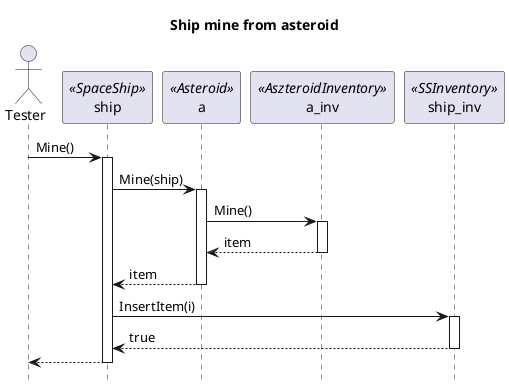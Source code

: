 @startuml
hide footbox
title Ship mine from asteroid


actor Tester as Tester


participant ship as ship <<SpaceShip>>

participant a as a <<Asteroid>>

participant a_inv as a_inv<<AszteroidInventory>>

participant ship_inv as ship_inv<<SSInventory>>

Tester -> ship : Mine()
activate ship

ship -> a ++: Mine(ship)

a -> a_inv++ : Mine()
a_inv --> a--: item

a --> ship--: item

ship->ship_inv++: InsertItem(i)
ship_inv --> ship--: true

ship --> Tester
deactivate ship

@enduml